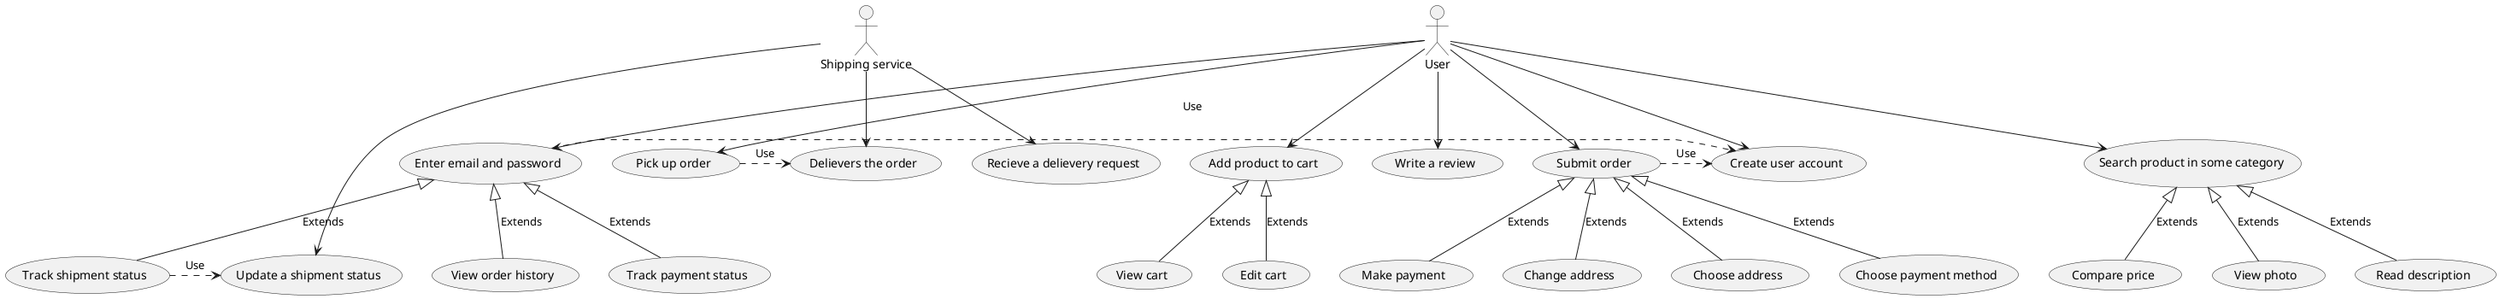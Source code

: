 @startuml
:User: as us
us --> (Create user account)
us --> (Enter email and password)
us --> (Search product in some category)
us --> (Add product to cart)
us --> (Submit order)
us --> (Pick up order)
us --> (Write a review)

(Enter email and password) <|-- (View order history) : Extends
(Enter email and password) <|-- (Track shipment status) : Extends
(Enter email and password) <|-- (Track payment status) : Extends

(Enter email and password) .> (Create user account) : Use

(Search product in some category) <|-- (View photo) : Extends
(Search product in some category) <|-- (Read description) : Extends
(Search product in some category) <|-- (Compare price) : Extends

(Add product to cart) <|-- (View cart) : Extends
(Add product to cart) <|-- (Edit cart) : Extends

(Submit order) .> (Create user account) : Use

(Submit order) <|-- (Make payment) : Extends
(Submit order) <|-- (Change address) : Extends
(Submit order) <|-- (Choose address) : Extends
(Submit order) <|-- (Choose payment method) : Extends

:Shipping service: as sh
sh --> (Delievers the order)
sh --> (Recieve a delievery request)
sh --> (Update a shipment status)

(Pick up order) .> (Delievers the order) : Use
(Track shipment status)  .> (Update a shipment status) : Use
@enduml